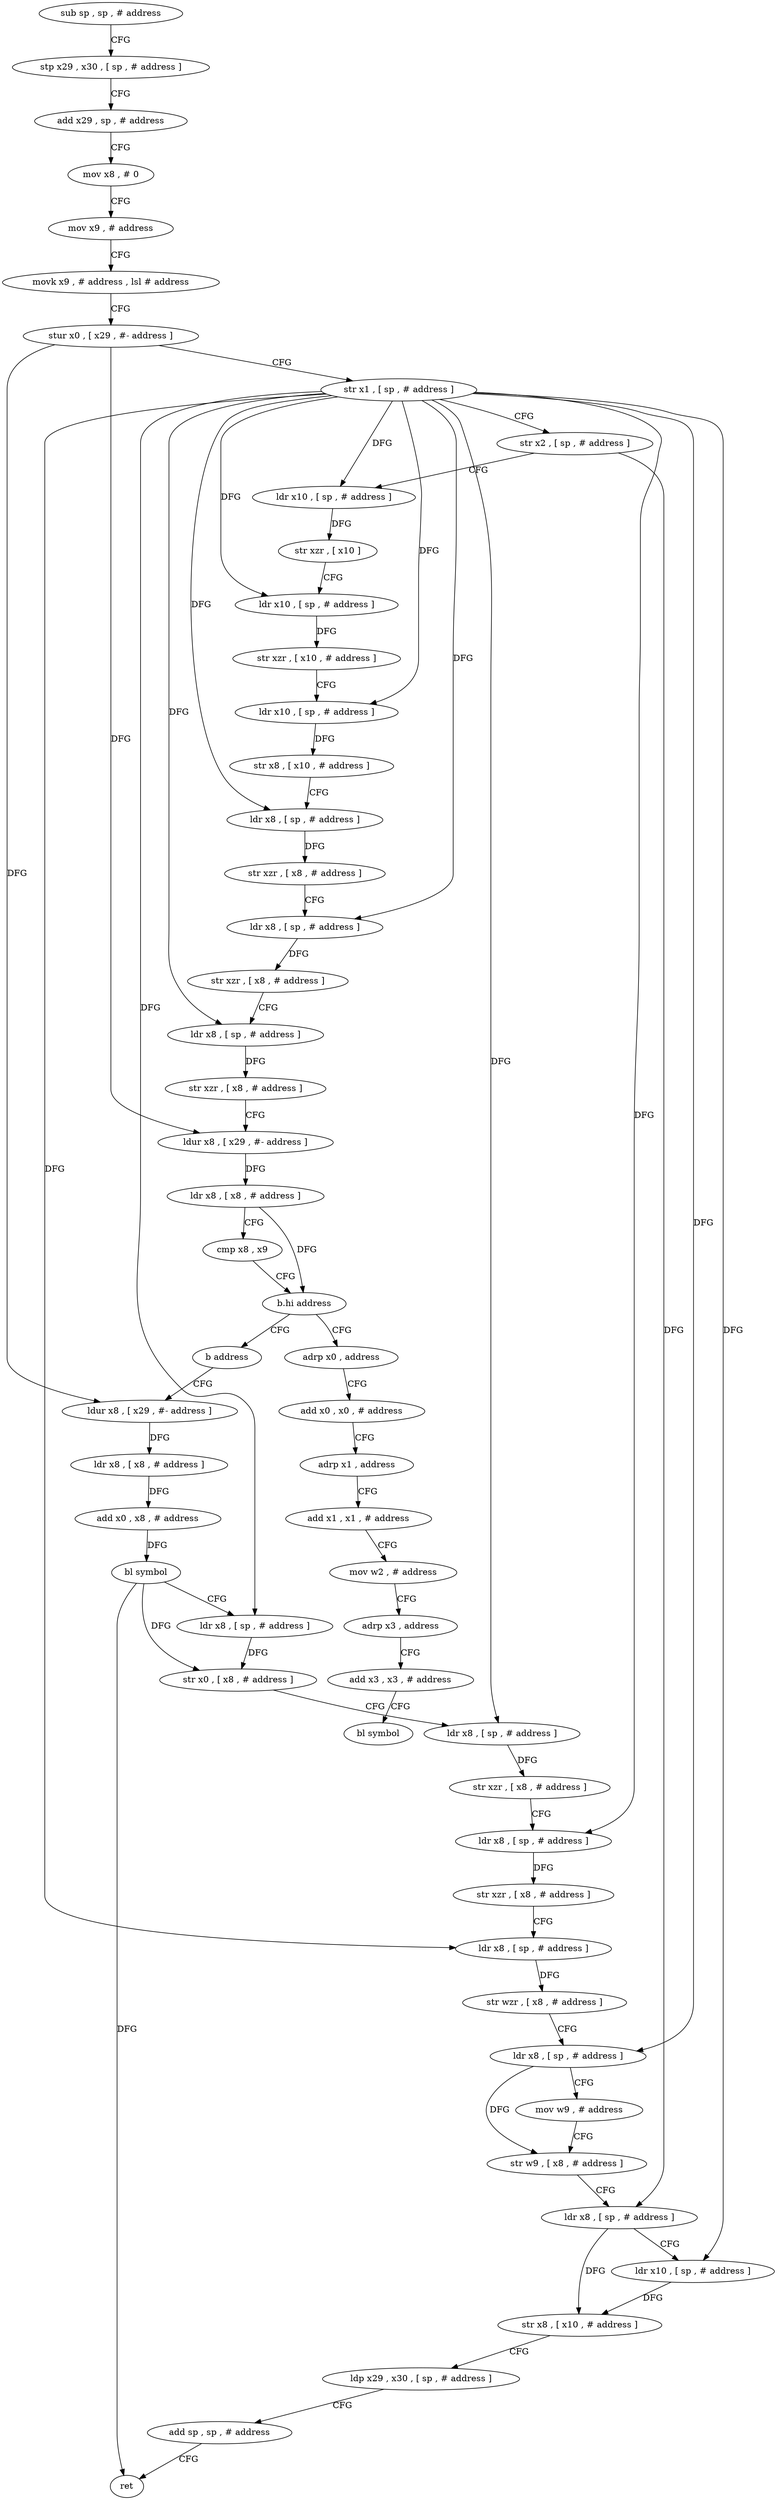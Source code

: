 digraph "func" {
"4296420" [label = "sub sp , sp , # address" ]
"4296424" [label = "stp x29 , x30 , [ sp , # address ]" ]
"4296428" [label = "add x29 , sp , # address" ]
"4296432" [label = "mov x8 , # 0" ]
"4296436" [label = "mov x9 , # address" ]
"4296440" [label = "movk x9 , # address , lsl # address" ]
"4296444" [label = "stur x0 , [ x29 , #- address ]" ]
"4296448" [label = "str x1 , [ sp , # address ]" ]
"4296452" [label = "str x2 , [ sp , # address ]" ]
"4296456" [label = "ldr x10 , [ sp , # address ]" ]
"4296460" [label = "str xzr , [ x10 ]" ]
"4296464" [label = "ldr x10 , [ sp , # address ]" ]
"4296468" [label = "str xzr , [ x10 , # address ]" ]
"4296472" [label = "ldr x10 , [ sp , # address ]" ]
"4296476" [label = "str x8 , [ x10 , # address ]" ]
"4296480" [label = "ldr x8 , [ sp , # address ]" ]
"4296484" [label = "str xzr , [ x8 , # address ]" ]
"4296488" [label = "ldr x8 , [ sp , # address ]" ]
"4296492" [label = "str xzr , [ x8 , # address ]" ]
"4296496" [label = "ldr x8 , [ sp , # address ]" ]
"4296500" [label = "str xzr , [ x8 , # address ]" ]
"4296504" [label = "ldur x8 , [ x29 , #- address ]" ]
"4296508" [label = "ldr x8 , [ x8 , # address ]" ]
"4296512" [label = "cmp x8 , x9" ]
"4296516" [label = "b.hi address" ]
"4296524" [label = "adrp x0 , address" ]
"4296520" [label = "b address" ]
"4296528" [label = "add x0 , x0 , # address" ]
"4296532" [label = "adrp x1 , address" ]
"4296536" [label = "add x1 , x1 , # address" ]
"4296540" [label = "mov w2 , # address" ]
"4296544" [label = "adrp x3 , address" ]
"4296548" [label = "add x3 , x3 , # address" ]
"4296552" [label = "bl symbol" ]
"4296556" [label = "ldur x8 , [ x29 , #- address ]" ]
"4296560" [label = "ldr x8 , [ x8 , # address ]" ]
"4296564" [label = "add x0 , x8 , # address" ]
"4296568" [label = "bl symbol" ]
"4296572" [label = "ldr x8 , [ sp , # address ]" ]
"4296576" [label = "str x0 , [ x8 , # address ]" ]
"4296580" [label = "ldr x8 , [ sp , # address ]" ]
"4296584" [label = "str xzr , [ x8 , # address ]" ]
"4296588" [label = "ldr x8 , [ sp , # address ]" ]
"4296592" [label = "str xzr , [ x8 , # address ]" ]
"4296596" [label = "ldr x8 , [ sp , # address ]" ]
"4296600" [label = "str wzr , [ x8 , # address ]" ]
"4296604" [label = "ldr x8 , [ sp , # address ]" ]
"4296608" [label = "mov w9 , # address" ]
"4296612" [label = "str w9 , [ x8 , # address ]" ]
"4296616" [label = "ldr x8 , [ sp , # address ]" ]
"4296620" [label = "ldr x10 , [ sp , # address ]" ]
"4296624" [label = "str x8 , [ x10 , # address ]" ]
"4296628" [label = "ldp x29 , x30 , [ sp , # address ]" ]
"4296632" [label = "add sp , sp , # address" ]
"4296636" [label = "ret" ]
"4296420" -> "4296424" [ label = "CFG" ]
"4296424" -> "4296428" [ label = "CFG" ]
"4296428" -> "4296432" [ label = "CFG" ]
"4296432" -> "4296436" [ label = "CFG" ]
"4296436" -> "4296440" [ label = "CFG" ]
"4296440" -> "4296444" [ label = "CFG" ]
"4296444" -> "4296448" [ label = "CFG" ]
"4296444" -> "4296504" [ label = "DFG" ]
"4296444" -> "4296556" [ label = "DFG" ]
"4296448" -> "4296452" [ label = "CFG" ]
"4296448" -> "4296456" [ label = "DFG" ]
"4296448" -> "4296464" [ label = "DFG" ]
"4296448" -> "4296472" [ label = "DFG" ]
"4296448" -> "4296480" [ label = "DFG" ]
"4296448" -> "4296488" [ label = "DFG" ]
"4296448" -> "4296496" [ label = "DFG" ]
"4296448" -> "4296572" [ label = "DFG" ]
"4296448" -> "4296580" [ label = "DFG" ]
"4296448" -> "4296588" [ label = "DFG" ]
"4296448" -> "4296596" [ label = "DFG" ]
"4296448" -> "4296604" [ label = "DFG" ]
"4296448" -> "4296620" [ label = "DFG" ]
"4296452" -> "4296456" [ label = "CFG" ]
"4296452" -> "4296616" [ label = "DFG" ]
"4296456" -> "4296460" [ label = "DFG" ]
"4296460" -> "4296464" [ label = "CFG" ]
"4296464" -> "4296468" [ label = "DFG" ]
"4296468" -> "4296472" [ label = "CFG" ]
"4296472" -> "4296476" [ label = "DFG" ]
"4296476" -> "4296480" [ label = "CFG" ]
"4296480" -> "4296484" [ label = "DFG" ]
"4296484" -> "4296488" [ label = "CFG" ]
"4296488" -> "4296492" [ label = "DFG" ]
"4296492" -> "4296496" [ label = "CFG" ]
"4296496" -> "4296500" [ label = "DFG" ]
"4296500" -> "4296504" [ label = "CFG" ]
"4296504" -> "4296508" [ label = "DFG" ]
"4296508" -> "4296512" [ label = "CFG" ]
"4296508" -> "4296516" [ label = "DFG" ]
"4296512" -> "4296516" [ label = "CFG" ]
"4296516" -> "4296524" [ label = "CFG" ]
"4296516" -> "4296520" [ label = "CFG" ]
"4296524" -> "4296528" [ label = "CFG" ]
"4296520" -> "4296556" [ label = "CFG" ]
"4296528" -> "4296532" [ label = "CFG" ]
"4296532" -> "4296536" [ label = "CFG" ]
"4296536" -> "4296540" [ label = "CFG" ]
"4296540" -> "4296544" [ label = "CFG" ]
"4296544" -> "4296548" [ label = "CFG" ]
"4296548" -> "4296552" [ label = "CFG" ]
"4296556" -> "4296560" [ label = "DFG" ]
"4296560" -> "4296564" [ label = "DFG" ]
"4296564" -> "4296568" [ label = "DFG" ]
"4296568" -> "4296572" [ label = "CFG" ]
"4296568" -> "4296576" [ label = "DFG" ]
"4296568" -> "4296636" [ label = "DFG" ]
"4296572" -> "4296576" [ label = "DFG" ]
"4296576" -> "4296580" [ label = "CFG" ]
"4296580" -> "4296584" [ label = "DFG" ]
"4296584" -> "4296588" [ label = "CFG" ]
"4296588" -> "4296592" [ label = "DFG" ]
"4296592" -> "4296596" [ label = "CFG" ]
"4296596" -> "4296600" [ label = "DFG" ]
"4296600" -> "4296604" [ label = "CFG" ]
"4296604" -> "4296608" [ label = "CFG" ]
"4296604" -> "4296612" [ label = "DFG" ]
"4296608" -> "4296612" [ label = "CFG" ]
"4296612" -> "4296616" [ label = "CFG" ]
"4296616" -> "4296620" [ label = "CFG" ]
"4296616" -> "4296624" [ label = "DFG" ]
"4296620" -> "4296624" [ label = "DFG" ]
"4296624" -> "4296628" [ label = "CFG" ]
"4296628" -> "4296632" [ label = "CFG" ]
"4296632" -> "4296636" [ label = "CFG" ]
}
